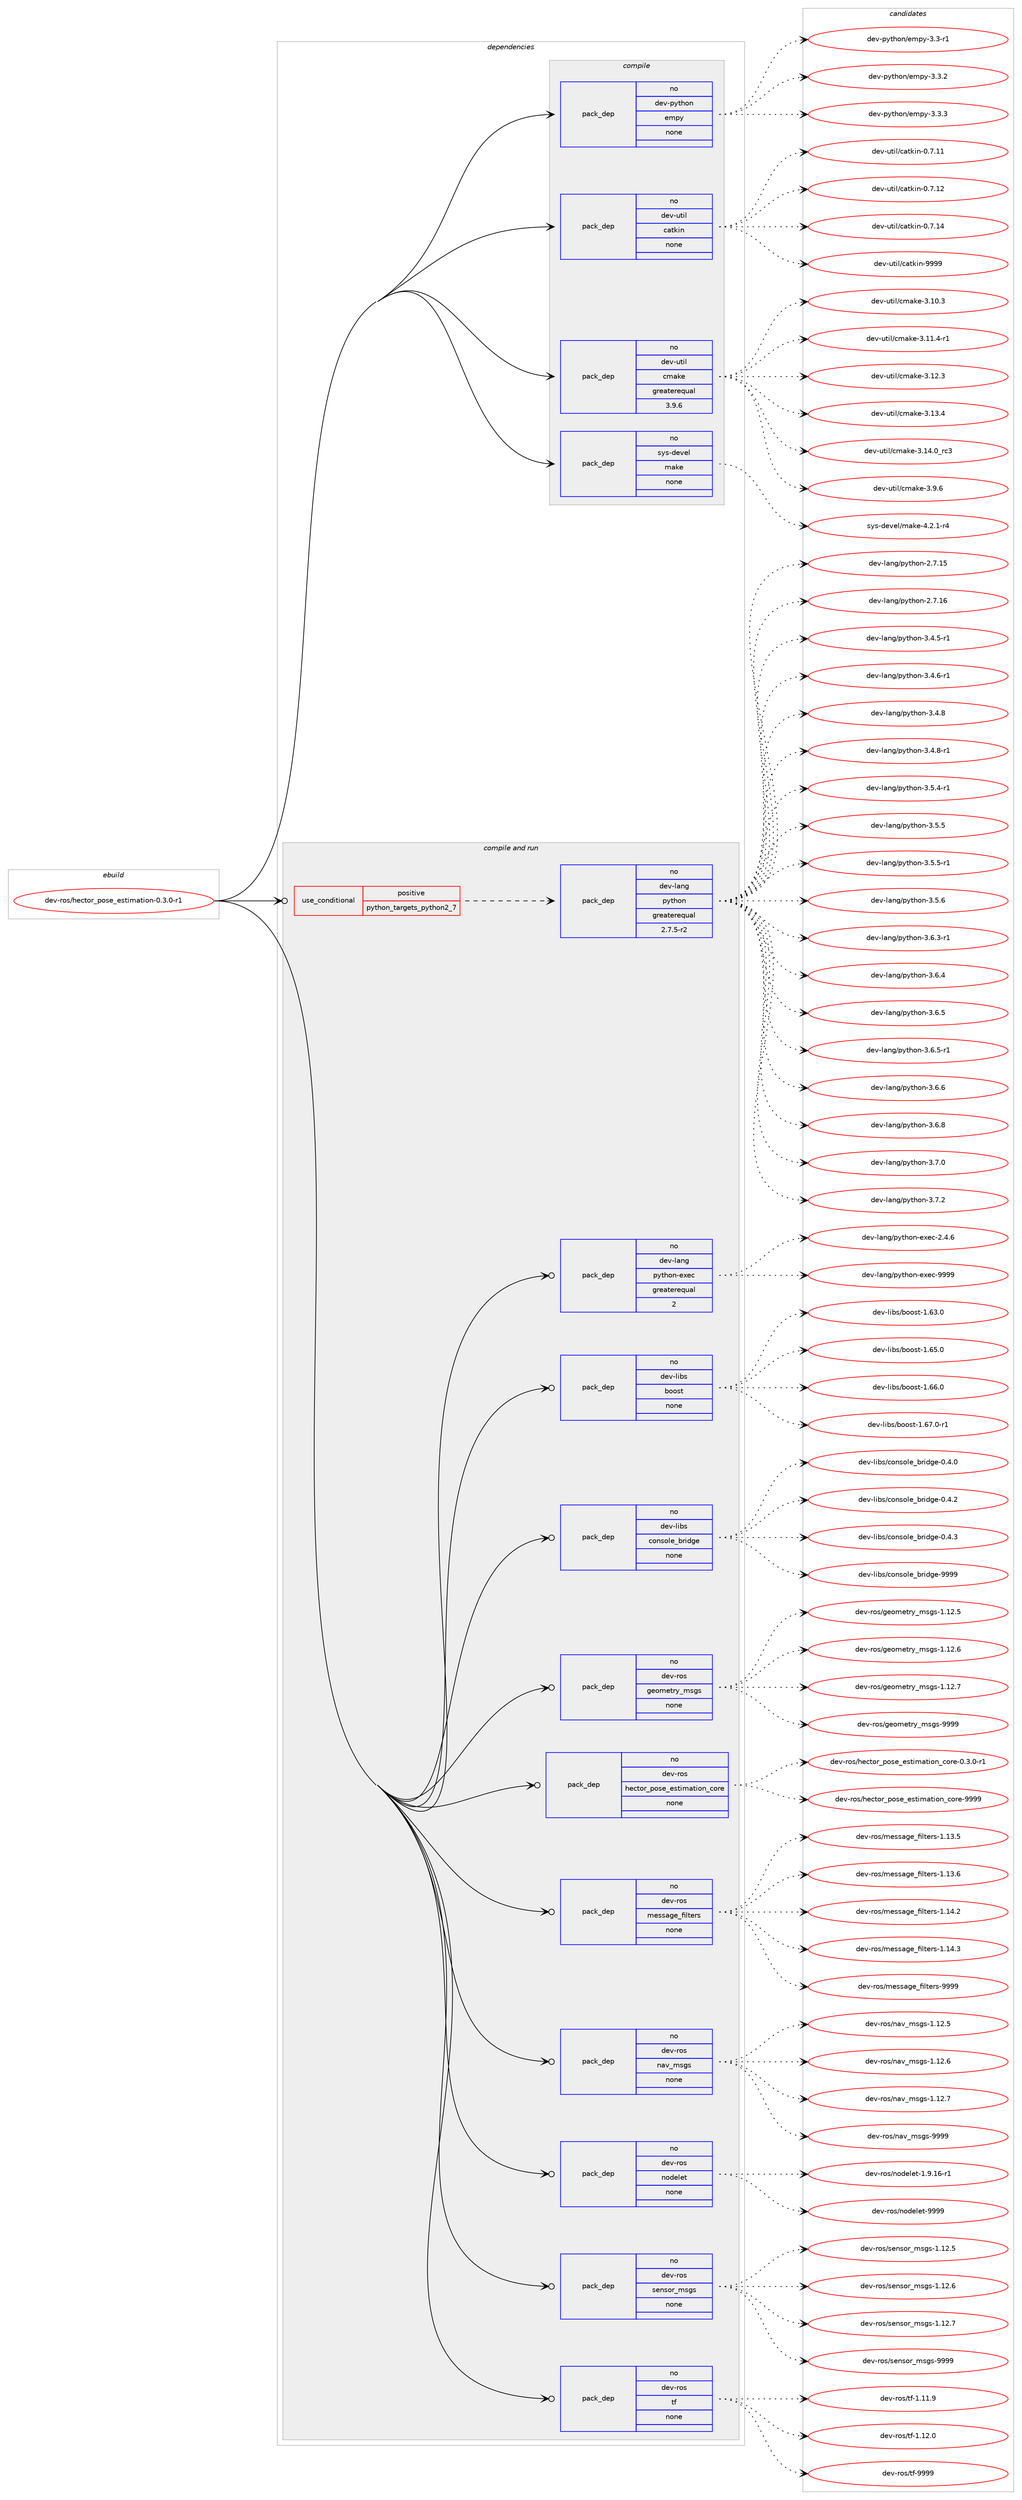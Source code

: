 digraph prolog {

# *************
# Graph options
# *************

newrank=true;
concentrate=true;
compound=true;
graph [rankdir=LR,fontname=Helvetica,fontsize=10,ranksep=1.5];#, ranksep=2.5, nodesep=0.2];
edge  [arrowhead=vee];
node  [fontname=Helvetica,fontsize=10];

# **********
# The ebuild
# **********

subgraph cluster_leftcol {
color=gray;
rank=same;
label=<<i>ebuild</i>>;
id [label="dev-ros/hector_pose_estimation-0.3.0-r1", color=red, width=4, href="../dev-ros/hector_pose_estimation-0.3.0-r1.svg"];
}

# ****************
# The dependencies
# ****************

subgraph cluster_midcol {
color=gray;
label=<<i>dependencies</i>>;
subgraph cluster_compile {
fillcolor="#eeeeee";
style=filled;
label=<<i>compile</i>>;
subgraph pack1045185 {
dependency1457250 [label=<<TABLE BORDER="0" CELLBORDER="1" CELLSPACING="0" CELLPADDING="4" WIDTH="220"><TR><TD ROWSPAN="6" CELLPADDING="30">pack_dep</TD></TR><TR><TD WIDTH="110">no</TD></TR><TR><TD>dev-python</TD></TR><TR><TD>empy</TD></TR><TR><TD>none</TD></TR><TR><TD></TD></TR></TABLE>>, shape=none, color=blue];
}
id:e -> dependency1457250:w [weight=20,style="solid",arrowhead="vee"];
subgraph pack1045186 {
dependency1457251 [label=<<TABLE BORDER="0" CELLBORDER="1" CELLSPACING="0" CELLPADDING="4" WIDTH="220"><TR><TD ROWSPAN="6" CELLPADDING="30">pack_dep</TD></TR><TR><TD WIDTH="110">no</TD></TR><TR><TD>dev-util</TD></TR><TR><TD>catkin</TD></TR><TR><TD>none</TD></TR><TR><TD></TD></TR></TABLE>>, shape=none, color=blue];
}
id:e -> dependency1457251:w [weight=20,style="solid",arrowhead="vee"];
subgraph pack1045187 {
dependency1457252 [label=<<TABLE BORDER="0" CELLBORDER="1" CELLSPACING="0" CELLPADDING="4" WIDTH="220"><TR><TD ROWSPAN="6" CELLPADDING="30">pack_dep</TD></TR><TR><TD WIDTH="110">no</TD></TR><TR><TD>dev-util</TD></TR><TR><TD>cmake</TD></TR><TR><TD>greaterequal</TD></TR><TR><TD>3.9.6</TD></TR></TABLE>>, shape=none, color=blue];
}
id:e -> dependency1457252:w [weight=20,style="solid",arrowhead="vee"];
subgraph pack1045188 {
dependency1457253 [label=<<TABLE BORDER="0" CELLBORDER="1" CELLSPACING="0" CELLPADDING="4" WIDTH="220"><TR><TD ROWSPAN="6" CELLPADDING="30">pack_dep</TD></TR><TR><TD WIDTH="110">no</TD></TR><TR><TD>sys-devel</TD></TR><TR><TD>make</TD></TR><TR><TD>none</TD></TR><TR><TD></TD></TR></TABLE>>, shape=none, color=blue];
}
id:e -> dependency1457253:w [weight=20,style="solid",arrowhead="vee"];
}
subgraph cluster_compileandrun {
fillcolor="#eeeeee";
style=filled;
label=<<i>compile and run</i>>;
subgraph cond388675 {
dependency1457254 [label=<<TABLE BORDER="0" CELLBORDER="1" CELLSPACING="0" CELLPADDING="4"><TR><TD ROWSPAN="3" CELLPADDING="10">use_conditional</TD></TR><TR><TD>positive</TD></TR><TR><TD>python_targets_python2_7</TD></TR></TABLE>>, shape=none, color=red];
subgraph pack1045189 {
dependency1457255 [label=<<TABLE BORDER="0" CELLBORDER="1" CELLSPACING="0" CELLPADDING="4" WIDTH="220"><TR><TD ROWSPAN="6" CELLPADDING="30">pack_dep</TD></TR><TR><TD WIDTH="110">no</TD></TR><TR><TD>dev-lang</TD></TR><TR><TD>python</TD></TR><TR><TD>greaterequal</TD></TR><TR><TD>2.7.5-r2</TD></TR></TABLE>>, shape=none, color=blue];
}
dependency1457254:e -> dependency1457255:w [weight=20,style="dashed",arrowhead="vee"];
}
id:e -> dependency1457254:w [weight=20,style="solid",arrowhead="odotvee"];
subgraph pack1045190 {
dependency1457256 [label=<<TABLE BORDER="0" CELLBORDER="1" CELLSPACING="0" CELLPADDING="4" WIDTH="220"><TR><TD ROWSPAN="6" CELLPADDING="30">pack_dep</TD></TR><TR><TD WIDTH="110">no</TD></TR><TR><TD>dev-lang</TD></TR><TR><TD>python-exec</TD></TR><TR><TD>greaterequal</TD></TR><TR><TD>2</TD></TR></TABLE>>, shape=none, color=blue];
}
id:e -> dependency1457256:w [weight=20,style="solid",arrowhead="odotvee"];
subgraph pack1045191 {
dependency1457257 [label=<<TABLE BORDER="0" CELLBORDER="1" CELLSPACING="0" CELLPADDING="4" WIDTH="220"><TR><TD ROWSPAN="6" CELLPADDING="30">pack_dep</TD></TR><TR><TD WIDTH="110">no</TD></TR><TR><TD>dev-libs</TD></TR><TR><TD>boost</TD></TR><TR><TD>none</TD></TR><TR><TD></TD></TR></TABLE>>, shape=none, color=blue];
}
id:e -> dependency1457257:w [weight=20,style="solid",arrowhead="odotvee"];
subgraph pack1045192 {
dependency1457258 [label=<<TABLE BORDER="0" CELLBORDER="1" CELLSPACING="0" CELLPADDING="4" WIDTH="220"><TR><TD ROWSPAN="6" CELLPADDING="30">pack_dep</TD></TR><TR><TD WIDTH="110">no</TD></TR><TR><TD>dev-libs</TD></TR><TR><TD>console_bridge</TD></TR><TR><TD>none</TD></TR><TR><TD></TD></TR></TABLE>>, shape=none, color=blue];
}
id:e -> dependency1457258:w [weight=20,style="solid",arrowhead="odotvee"];
subgraph pack1045193 {
dependency1457259 [label=<<TABLE BORDER="0" CELLBORDER="1" CELLSPACING="0" CELLPADDING="4" WIDTH="220"><TR><TD ROWSPAN="6" CELLPADDING="30">pack_dep</TD></TR><TR><TD WIDTH="110">no</TD></TR><TR><TD>dev-ros</TD></TR><TR><TD>geometry_msgs</TD></TR><TR><TD>none</TD></TR><TR><TD></TD></TR></TABLE>>, shape=none, color=blue];
}
id:e -> dependency1457259:w [weight=20,style="solid",arrowhead="odotvee"];
subgraph pack1045194 {
dependency1457260 [label=<<TABLE BORDER="0" CELLBORDER="1" CELLSPACING="0" CELLPADDING="4" WIDTH="220"><TR><TD ROWSPAN="6" CELLPADDING="30">pack_dep</TD></TR><TR><TD WIDTH="110">no</TD></TR><TR><TD>dev-ros</TD></TR><TR><TD>hector_pose_estimation_core</TD></TR><TR><TD>none</TD></TR><TR><TD></TD></TR></TABLE>>, shape=none, color=blue];
}
id:e -> dependency1457260:w [weight=20,style="solid",arrowhead="odotvee"];
subgraph pack1045195 {
dependency1457261 [label=<<TABLE BORDER="0" CELLBORDER="1" CELLSPACING="0" CELLPADDING="4" WIDTH="220"><TR><TD ROWSPAN="6" CELLPADDING="30">pack_dep</TD></TR><TR><TD WIDTH="110">no</TD></TR><TR><TD>dev-ros</TD></TR><TR><TD>message_filters</TD></TR><TR><TD>none</TD></TR><TR><TD></TD></TR></TABLE>>, shape=none, color=blue];
}
id:e -> dependency1457261:w [weight=20,style="solid",arrowhead="odotvee"];
subgraph pack1045196 {
dependency1457262 [label=<<TABLE BORDER="0" CELLBORDER="1" CELLSPACING="0" CELLPADDING="4" WIDTH="220"><TR><TD ROWSPAN="6" CELLPADDING="30">pack_dep</TD></TR><TR><TD WIDTH="110">no</TD></TR><TR><TD>dev-ros</TD></TR><TR><TD>nav_msgs</TD></TR><TR><TD>none</TD></TR><TR><TD></TD></TR></TABLE>>, shape=none, color=blue];
}
id:e -> dependency1457262:w [weight=20,style="solid",arrowhead="odotvee"];
subgraph pack1045197 {
dependency1457263 [label=<<TABLE BORDER="0" CELLBORDER="1" CELLSPACING="0" CELLPADDING="4" WIDTH="220"><TR><TD ROWSPAN="6" CELLPADDING="30">pack_dep</TD></TR><TR><TD WIDTH="110">no</TD></TR><TR><TD>dev-ros</TD></TR><TR><TD>nodelet</TD></TR><TR><TD>none</TD></TR><TR><TD></TD></TR></TABLE>>, shape=none, color=blue];
}
id:e -> dependency1457263:w [weight=20,style="solid",arrowhead="odotvee"];
subgraph pack1045198 {
dependency1457264 [label=<<TABLE BORDER="0" CELLBORDER="1" CELLSPACING="0" CELLPADDING="4" WIDTH="220"><TR><TD ROWSPAN="6" CELLPADDING="30">pack_dep</TD></TR><TR><TD WIDTH="110">no</TD></TR><TR><TD>dev-ros</TD></TR><TR><TD>sensor_msgs</TD></TR><TR><TD>none</TD></TR><TR><TD></TD></TR></TABLE>>, shape=none, color=blue];
}
id:e -> dependency1457264:w [weight=20,style="solid",arrowhead="odotvee"];
subgraph pack1045199 {
dependency1457265 [label=<<TABLE BORDER="0" CELLBORDER="1" CELLSPACING="0" CELLPADDING="4" WIDTH="220"><TR><TD ROWSPAN="6" CELLPADDING="30">pack_dep</TD></TR><TR><TD WIDTH="110">no</TD></TR><TR><TD>dev-ros</TD></TR><TR><TD>tf</TD></TR><TR><TD>none</TD></TR><TR><TD></TD></TR></TABLE>>, shape=none, color=blue];
}
id:e -> dependency1457265:w [weight=20,style="solid",arrowhead="odotvee"];
}
subgraph cluster_run {
fillcolor="#eeeeee";
style=filled;
label=<<i>run</i>>;
}
}

# **************
# The candidates
# **************

subgraph cluster_choices {
rank=same;
color=gray;
label=<<i>candidates</i>>;

subgraph choice1045185 {
color=black;
nodesep=1;
choice1001011184511212111610411111047101109112121455146514511449 [label="dev-python/empy-3.3-r1", color=red, width=4,href="../dev-python/empy-3.3-r1.svg"];
choice1001011184511212111610411111047101109112121455146514650 [label="dev-python/empy-3.3.2", color=red, width=4,href="../dev-python/empy-3.3.2.svg"];
choice1001011184511212111610411111047101109112121455146514651 [label="dev-python/empy-3.3.3", color=red, width=4,href="../dev-python/empy-3.3.3.svg"];
dependency1457250:e -> choice1001011184511212111610411111047101109112121455146514511449:w [style=dotted,weight="100"];
dependency1457250:e -> choice1001011184511212111610411111047101109112121455146514650:w [style=dotted,weight="100"];
dependency1457250:e -> choice1001011184511212111610411111047101109112121455146514651:w [style=dotted,weight="100"];
}
subgraph choice1045186 {
color=black;
nodesep=1;
choice1001011184511711610510847999711610710511045484655464949 [label="dev-util/catkin-0.7.11", color=red, width=4,href="../dev-util/catkin-0.7.11.svg"];
choice1001011184511711610510847999711610710511045484655464950 [label="dev-util/catkin-0.7.12", color=red, width=4,href="../dev-util/catkin-0.7.12.svg"];
choice1001011184511711610510847999711610710511045484655464952 [label="dev-util/catkin-0.7.14", color=red, width=4,href="../dev-util/catkin-0.7.14.svg"];
choice100101118451171161051084799971161071051104557575757 [label="dev-util/catkin-9999", color=red, width=4,href="../dev-util/catkin-9999.svg"];
dependency1457251:e -> choice1001011184511711610510847999711610710511045484655464949:w [style=dotted,weight="100"];
dependency1457251:e -> choice1001011184511711610510847999711610710511045484655464950:w [style=dotted,weight="100"];
dependency1457251:e -> choice1001011184511711610510847999711610710511045484655464952:w [style=dotted,weight="100"];
dependency1457251:e -> choice100101118451171161051084799971161071051104557575757:w [style=dotted,weight="100"];
}
subgraph choice1045187 {
color=black;
nodesep=1;
choice1001011184511711610510847991099710710145514649484651 [label="dev-util/cmake-3.10.3", color=red, width=4,href="../dev-util/cmake-3.10.3.svg"];
choice10010111845117116105108479910997107101455146494946524511449 [label="dev-util/cmake-3.11.4-r1", color=red, width=4,href="../dev-util/cmake-3.11.4-r1.svg"];
choice1001011184511711610510847991099710710145514649504651 [label="dev-util/cmake-3.12.3", color=red, width=4,href="../dev-util/cmake-3.12.3.svg"];
choice1001011184511711610510847991099710710145514649514652 [label="dev-util/cmake-3.13.4", color=red, width=4,href="../dev-util/cmake-3.13.4.svg"];
choice1001011184511711610510847991099710710145514649524648951149951 [label="dev-util/cmake-3.14.0_rc3", color=red, width=4,href="../dev-util/cmake-3.14.0_rc3.svg"];
choice10010111845117116105108479910997107101455146574654 [label="dev-util/cmake-3.9.6", color=red, width=4,href="../dev-util/cmake-3.9.6.svg"];
dependency1457252:e -> choice1001011184511711610510847991099710710145514649484651:w [style=dotted,weight="100"];
dependency1457252:e -> choice10010111845117116105108479910997107101455146494946524511449:w [style=dotted,weight="100"];
dependency1457252:e -> choice1001011184511711610510847991099710710145514649504651:w [style=dotted,weight="100"];
dependency1457252:e -> choice1001011184511711610510847991099710710145514649514652:w [style=dotted,weight="100"];
dependency1457252:e -> choice1001011184511711610510847991099710710145514649524648951149951:w [style=dotted,weight="100"];
dependency1457252:e -> choice10010111845117116105108479910997107101455146574654:w [style=dotted,weight="100"];
}
subgraph choice1045188 {
color=black;
nodesep=1;
choice1151211154510010111810110847109971071014552465046494511452 [label="sys-devel/make-4.2.1-r4", color=red, width=4,href="../sys-devel/make-4.2.1-r4.svg"];
dependency1457253:e -> choice1151211154510010111810110847109971071014552465046494511452:w [style=dotted,weight="100"];
}
subgraph choice1045189 {
color=black;
nodesep=1;
choice10010111845108971101034711212111610411111045504655464953 [label="dev-lang/python-2.7.15", color=red, width=4,href="../dev-lang/python-2.7.15.svg"];
choice10010111845108971101034711212111610411111045504655464954 [label="dev-lang/python-2.7.16", color=red, width=4,href="../dev-lang/python-2.7.16.svg"];
choice1001011184510897110103471121211161041111104551465246534511449 [label="dev-lang/python-3.4.5-r1", color=red, width=4,href="../dev-lang/python-3.4.5-r1.svg"];
choice1001011184510897110103471121211161041111104551465246544511449 [label="dev-lang/python-3.4.6-r1", color=red, width=4,href="../dev-lang/python-3.4.6-r1.svg"];
choice100101118451089711010347112121116104111110455146524656 [label="dev-lang/python-3.4.8", color=red, width=4,href="../dev-lang/python-3.4.8.svg"];
choice1001011184510897110103471121211161041111104551465246564511449 [label="dev-lang/python-3.4.8-r1", color=red, width=4,href="../dev-lang/python-3.4.8-r1.svg"];
choice1001011184510897110103471121211161041111104551465346524511449 [label="dev-lang/python-3.5.4-r1", color=red, width=4,href="../dev-lang/python-3.5.4-r1.svg"];
choice100101118451089711010347112121116104111110455146534653 [label="dev-lang/python-3.5.5", color=red, width=4,href="../dev-lang/python-3.5.5.svg"];
choice1001011184510897110103471121211161041111104551465346534511449 [label="dev-lang/python-3.5.5-r1", color=red, width=4,href="../dev-lang/python-3.5.5-r1.svg"];
choice100101118451089711010347112121116104111110455146534654 [label="dev-lang/python-3.5.6", color=red, width=4,href="../dev-lang/python-3.5.6.svg"];
choice1001011184510897110103471121211161041111104551465446514511449 [label="dev-lang/python-3.6.3-r1", color=red, width=4,href="../dev-lang/python-3.6.3-r1.svg"];
choice100101118451089711010347112121116104111110455146544652 [label="dev-lang/python-3.6.4", color=red, width=4,href="../dev-lang/python-3.6.4.svg"];
choice100101118451089711010347112121116104111110455146544653 [label="dev-lang/python-3.6.5", color=red, width=4,href="../dev-lang/python-3.6.5.svg"];
choice1001011184510897110103471121211161041111104551465446534511449 [label="dev-lang/python-3.6.5-r1", color=red, width=4,href="../dev-lang/python-3.6.5-r1.svg"];
choice100101118451089711010347112121116104111110455146544654 [label="dev-lang/python-3.6.6", color=red, width=4,href="../dev-lang/python-3.6.6.svg"];
choice100101118451089711010347112121116104111110455146544656 [label="dev-lang/python-3.6.8", color=red, width=4,href="../dev-lang/python-3.6.8.svg"];
choice100101118451089711010347112121116104111110455146554648 [label="dev-lang/python-3.7.0", color=red, width=4,href="../dev-lang/python-3.7.0.svg"];
choice100101118451089711010347112121116104111110455146554650 [label="dev-lang/python-3.7.2", color=red, width=4,href="../dev-lang/python-3.7.2.svg"];
dependency1457255:e -> choice10010111845108971101034711212111610411111045504655464953:w [style=dotted,weight="100"];
dependency1457255:e -> choice10010111845108971101034711212111610411111045504655464954:w [style=dotted,weight="100"];
dependency1457255:e -> choice1001011184510897110103471121211161041111104551465246534511449:w [style=dotted,weight="100"];
dependency1457255:e -> choice1001011184510897110103471121211161041111104551465246544511449:w [style=dotted,weight="100"];
dependency1457255:e -> choice100101118451089711010347112121116104111110455146524656:w [style=dotted,weight="100"];
dependency1457255:e -> choice1001011184510897110103471121211161041111104551465246564511449:w [style=dotted,weight="100"];
dependency1457255:e -> choice1001011184510897110103471121211161041111104551465346524511449:w [style=dotted,weight="100"];
dependency1457255:e -> choice100101118451089711010347112121116104111110455146534653:w [style=dotted,weight="100"];
dependency1457255:e -> choice1001011184510897110103471121211161041111104551465346534511449:w [style=dotted,weight="100"];
dependency1457255:e -> choice100101118451089711010347112121116104111110455146534654:w [style=dotted,weight="100"];
dependency1457255:e -> choice1001011184510897110103471121211161041111104551465446514511449:w [style=dotted,weight="100"];
dependency1457255:e -> choice100101118451089711010347112121116104111110455146544652:w [style=dotted,weight="100"];
dependency1457255:e -> choice100101118451089711010347112121116104111110455146544653:w [style=dotted,weight="100"];
dependency1457255:e -> choice1001011184510897110103471121211161041111104551465446534511449:w [style=dotted,weight="100"];
dependency1457255:e -> choice100101118451089711010347112121116104111110455146544654:w [style=dotted,weight="100"];
dependency1457255:e -> choice100101118451089711010347112121116104111110455146544656:w [style=dotted,weight="100"];
dependency1457255:e -> choice100101118451089711010347112121116104111110455146554648:w [style=dotted,weight="100"];
dependency1457255:e -> choice100101118451089711010347112121116104111110455146554650:w [style=dotted,weight="100"];
}
subgraph choice1045190 {
color=black;
nodesep=1;
choice1001011184510897110103471121211161041111104510112010199455046524654 [label="dev-lang/python-exec-2.4.6", color=red, width=4,href="../dev-lang/python-exec-2.4.6.svg"];
choice10010111845108971101034711212111610411111045101120101994557575757 [label="dev-lang/python-exec-9999", color=red, width=4,href="../dev-lang/python-exec-9999.svg"];
dependency1457256:e -> choice1001011184510897110103471121211161041111104510112010199455046524654:w [style=dotted,weight="100"];
dependency1457256:e -> choice10010111845108971101034711212111610411111045101120101994557575757:w [style=dotted,weight="100"];
}
subgraph choice1045191 {
color=black;
nodesep=1;
choice1001011184510810598115479811111111511645494654514648 [label="dev-libs/boost-1.63.0", color=red, width=4,href="../dev-libs/boost-1.63.0.svg"];
choice1001011184510810598115479811111111511645494654534648 [label="dev-libs/boost-1.65.0", color=red, width=4,href="../dev-libs/boost-1.65.0.svg"];
choice1001011184510810598115479811111111511645494654544648 [label="dev-libs/boost-1.66.0", color=red, width=4,href="../dev-libs/boost-1.66.0.svg"];
choice10010111845108105981154798111111115116454946545546484511449 [label="dev-libs/boost-1.67.0-r1", color=red, width=4,href="../dev-libs/boost-1.67.0-r1.svg"];
dependency1457257:e -> choice1001011184510810598115479811111111511645494654514648:w [style=dotted,weight="100"];
dependency1457257:e -> choice1001011184510810598115479811111111511645494654534648:w [style=dotted,weight="100"];
dependency1457257:e -> choice1001011184510810598115479811111111511645494654544648:w [style=dotted,weight="100"];
dependency1457257:e -> choice10010111845108105981154798111111115116454946545546484511449:w [style=dotted,weight="100"];
}
subgraph choice1045192 {
color=black;
nodesep=1;
choice100101118451081059811547991111101151111081019598114105100103101454846524648 [label="dev-libs/console_bridge-0.4.0", color=red, width=4,href="../dev-libs/console_bridge-0.4.0.svg"];
choice100101118451081059811547991111101151111081019598114105100103101454846524650 [label="dev-libs/console_bridge-0.4.2", color=red, width=4,href="../dev-libs/console_bridge-0.4.2.svg"];
choice100101118451081059811547991111101151111081019598114105100103101454846524651 [label="dev-libs/console_bridge-0.4.3", color=red, width=4,href="../dev-libs/console_bridge-0.4.3.svg"];
choice1001011184510810598115479911111011511110810195981141051001031014557575757 [label="dev-libs/console_bridge-9999", color=red, width=4,href="../dev-libs/console_bridge-9999.svg"];
dependency1457258:e -> choice100101118451081059811547991111101151111081019598114105100103101454846524648:w [style=dotted,weight="100"];
dependency1457258:e -> choice100101118451081059811547991111101151111081019598114105100103101454846524650:w [style=dotted,weight="100"];
dependency1457258:e -> choice100101118451081059811547991111101151111081019598114105100103101454846524651:w [style=dotted,weight="100"];
dependency1457258:e -> choice1001011184510810598115479911111011511110810195981141051001031014557575757:w [style=dotted,weight="100"];
}
subgraph choice1045193 {
color=black;
nodesep=1;
choice10010111845114111115471031011111091011161141219510911510311545494649504653 [label="dev-ros/geometry_msgs-1.12.5", color=red, width=4,href="../dev-ros/geometry_msgs-1.12.5.svg"];
choice10010111845114111115471031011111091011161141219510911510311545494649504654 [label="dev-ros/geometry_msgs-1.12.6", color=red, width=4,href="../dev-ros/geometry_msgs-1.12.6.svg"];
choice10010111845114111115471031011111091011161141219510911510311545494649504655 [label="dev-ros/geometry_msgs-1.12.7", color=red, width=4,href="../dev-ros/geometry_msgs-1.12.7.svg"];
choice1001011184511411111547103101111109101116114121951091151031154557575757 [label="dev-ros/geometry_msgs-9999", color=red, width=4,href="../dev-ros/geometry_msgs-9999.svg"];
dependency1457259:e -> choice10010111845114111115471031011111091011161141219510911510311545494649504653:w [style=dotted,weight="100"];
dependency1457259:e -> choice10010111845114111115471031011111091011161141219510911510311545494649504654:w [style=dotted,weight="100"];
dependency1457259:e -> choice10010111845114111115471031011111091011161141219510911510311545494649504655:w [style=dotted,weight="100"];
dependency1457259:e -> choice1001011184511411111547103101111109101116114121951091151031154557575757:w [style=dotted,weight="100"];
}
subgraph choice1045194 {
color=black;
nodesep=1;
choice10010111845114111115471041019911611111495112111115101951011151161051099711610511111095991111141014548465146484511449 [label="dev-ros/hector_pose_estimation_core-0.3.0-r1", color=red, width=4,href="../dev-ros/hector_pose_estimation_core-0.3.0-r1.svg"];
choice10010111845114111115471041019911611111495112111115101951011151161051099711610511111095991111141014557575757 [label="dev-ros/hector_pose_estimation_core-9999", color=red, width=4,href="../dev-ros/hector_pose_estimation_core-9999.svg"];
dependency1457260:e -> choice10010111845114111115471041019911611111495112111115101951011151161051099711610511111095991111141014548465146484511449:w [style=dotted,weight="100"];
dependency1457260:e -> choice10010111845114111115471041019911611111495112111115101951011151161051099711610511111095991111141014557575757:w [style=dotted,weight="100"];
}
subgraph choice1045195 {
color=black;
nodesep=1;
choice1001011184511411111547109101115115971031019510210510811610111411545494649514653 [label="dev-ros/message_filters-1.13.5", color=red, width=4,href="../dev-ros/message_filters-1.13.5.svg"];
choice1001011184511411111547109101115115971031019510210510811610111411545494649514654 [label="dev-ros/message_filters-1.13.6", color=red, width=4,href="../dev-ros/message_filters-1.13.6.svg"];
choice1001011184511411111547109101115115971031019510210510811610111411545494649524650 [label="dev-ros/message_filters-1.14.2", color=red, width=4,href="../dev-ros/message_filters-1.14.2.svg"];
choice1001011184511411111547109101115115971031019510210510811610111411545494649524651 [label="dev-ros/message_filters-1.14.3", color=red, width=4,href="../dev-ros/message_filters-1.14.3.svg"];
choice100101118451141111154710910111511597103101951021051081161011141154557575757 [label="dev-ros/message_filters-9999", color=red, width=4,href="../dev-ros/message_filters-9999.svg"];
dependency1457261:e -> choice1001011184511411111547109101115115971031019510210510811610111411545494649514653:w [style=dotted,weight="100"];
dependency1457261:e -> choice1001011184511411111547109101115115971031019510210510811610111411545494649514654:w [style=dotted,weight="100"];
dependency1457261:e -> choice1001011184511411111547109101115115971031019510210510811610111411545494649524650:w [style=dotted,weight="100"];
dependency1457261:e -> choice1001011184511411111547109101115115971031019510210510811610111411545494649524651:w [style=dotted,weight="100"];
dependency1457261:e -> choice100101118451141111154710910111511597103101951021051081161011141154557575757:w [style=dotted,weight="100"];
}
subgraph choice1045196 {
color=black;
nodesep=1;
choice1001011184511411111547110971189510911510311545494649504653 [label="dev-ros/nav_msgs-1.12.5", color=red, width=4,href="../dev-ros/nav_msgs-1.12.5.svg"];
choice1001011184511411111547110971189510911510311545494649504654 [label="dev-ros/nav_msgs-1.12.6", color=red, width=4,href="../dev-ros/nav_msgs-1.12.6.svg"];
choice1001011184511411111547110971189510911510311545494649504655 [label="dev-ros/nav_msgs-1.12.7", color=red, width=4,href="../dev-ros/nav_msgs-1.12.7.svg"];
choice100101118451141111154711097118951091151031154557575757 [label="dev-ros/nav_msgs-9999", color=red, width=4,href="../dev-ros/nav_msgs-9999.svg"];
dependency1457262:e -> choice1001011184511411111547110971189510911510311545494649504653:w [style=dotted,weight="100"];
dependency1457262:e -> choice1001011184511411111547110971189510911510311545494649504654:w [style=dotted,weight="100"];
dependency1457262:e -> choice1001011184511411111547110971189510911510311545494649504655:w [style=dotted,weight="100"];
dependency1457262:e -> choice100101118451141111154711097118951091151031154557575757:w [style=dotted,weight="100"];
}
subgraph choice1045197 {
color=black;
nodesep=1;
choice1001011184511411111547110111100101108101116454946574649544511449 [label="dev-ros/nodelet-1.9.16-r1", color=red, width=4,href="../dev-ros/nodelet-1.9.16-r1.svg"];
choice10010111845114111115471101111001011081011164557575757 [label="dev-ros/nodelet-9999", color=red, width=4,href="../dev-ros/nodelet-9999.svg"];
dependency1457263:e -> choice1001011184511411111547110111100101108101116454946574649544511449:w [style=dotted,weight="100"];
dependency1457263:e -> choice10010111845114111115471101111001011081011164557575757:w [style=dotted,weight="100"];
}
subgraph choice1045198 {
color=black;
nodesep=1;
choice10010111845114111115471151011101151111149510911510311545494649504653 [label="dev-ros/sensor_msgs-1.12.5", color=red, width=4,href="../dev-ros/sensor_msgs-1.12.5.svg"];
choice10010111845114111115471151011101151111149510911510311545494649504654 [label="dev-ros/sensor_msgs-1.12.6", color=red, width=4,href="../dev-ros/sensor_msgs-1.12.6.svg"];
choice10010111845114111115471151011101151111149510911510311545494649504655 [label="dev-ros/sensor_msgs-1.12.7", color=red, width=4,href="../dev-ros/sensor_msgs-1.12.7.svg"];
choice1001011184511411111547115101110115111114951091151031154557575757 [label="dev-ros/sensor_msgs-9999", color=red, width=4,href="../dev-ros/sensor_msgs-9999.svg"];
dependency1457264:e -> choice10010111845114111115471151011101151111149510911510311545494649504653:w [style=dotted,weight="100"];
dependency1457264:e -> choice10010111845114111115471151011101151111149510911510311545494649504654:w [style=dotted,weight="100"];
dependency1457264:e -> choice10010111845114111115471151011101151111149510911510311545494649504655:w [style=dotted,weight="100"];
dependency1457264:e -> choice1001011184511411111547115101110115111114951091151031154557575757:w [style=dotted,weight="100"];
}
subgraph choice1045199 {
color=black;
nodesep=1;
choice100101118451141111154711610245494649494657 [label="dev-ros/tf-1.11.9", color=red, width=4,href="../dev-ros/tf-1.11.9.svg"];
choice100101118451141111154711610245494649504648 [label="dev-ros/tf-1.12.0", color=red, width=4,href="../dev-ros/tf-1.12.0.svg"];
choice10010111845114111115471161024557575757 [label="dev-ros/tf-9999", color=red, width=4,href="../dev-ros/tf-9999.svg"];
dependency1457265:e -> choice100101118451141111154711610245494649494657:w [style=dotted,weight="100"];
dependency1457265:e -> choice100101118451141111154711610245494649504648:w [style=dotted,weight="100"];
dependency1457265:e -> choice10010111845114111115471161024557575757:w [style=dotted,weight="100"];
}
}

}
